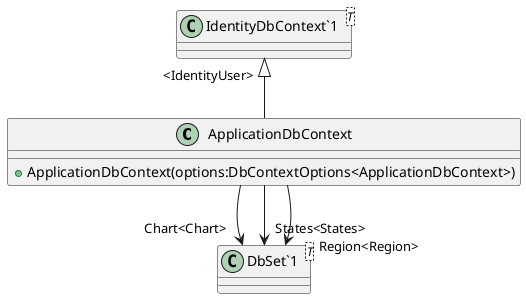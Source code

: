 @startuml
class ApplicationDbContext {
    + ApplicationDbContext(options:DbContextOptions<ApplicationDbContext>)
}
class "IdentityDbContext`1"<T> {
}
class "DbSet`1"<T> {
}
"IdentityDbContext`1" "<IdentityUser>" <|-- ApplicationDbContext
ApplicationDbContext --> "Chart<Chart>" "DbSet`1"
ApplicationDbContext --> "States<States>" "DbSet`1"
ApplicationDbContext --> "Region<Region>" "DbSet`1"
@enduml
